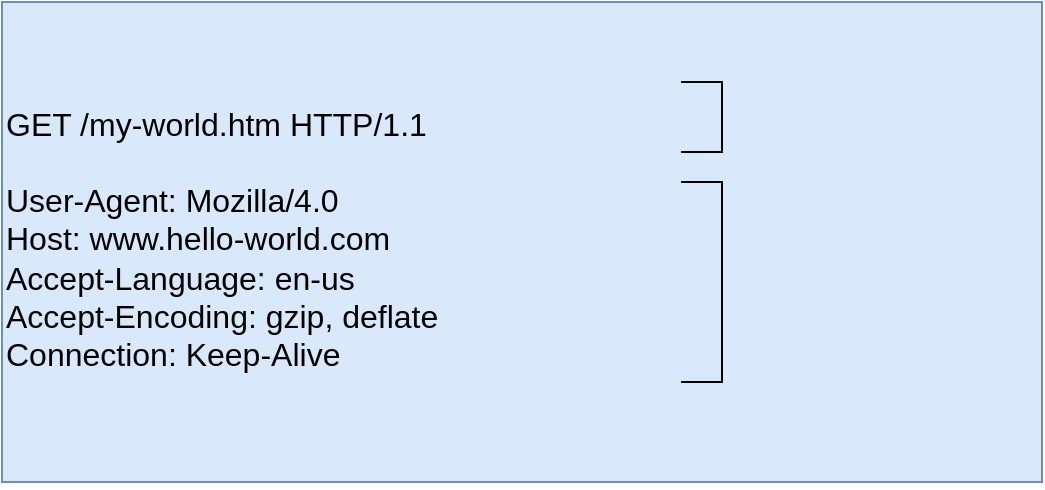 <mxfile version="24.8.3">
  <diagram name="Page-1" id="3E2Mn6jG2lz_rTR2BD8z">
    <mxGraphModel dx="1050" dy="522" grid="1" gridSize="10" guides="1" tooltips="1" connect="1" arrows="1" fold="1" page="1" pageScale="1" pageWidth="850" pageHeight="1100" math="0" shadow="0">
      <root>
        <mxCell id="0" />
        <mxCell id="1" parent="0" />
        <mxCell id="e3Oi-DyHzb2r_Gkh5HOm-1" value="" style="rounded=0;whiteSpace=wrap;html=1;fillColor=#dae8fc;strokeColor=#6c8ebf;align=left;" vertex="1" parent="1">
          <mxGeometry x="140" y="130" width="520" height="240" as="geometry" />
        </mxCell>
        <mxCell id="e3Oi-DyHzb2r_Gkh5HOm-2" value="&lt;h1 style=&quot;margin-top: 0px;&quot;&gt;&lt;br&gt;&lt;/h1&gt;&lt;div&gt;&lt;font size=&quot;3&quot;&gt;GET /my-world.htm HTTP/1.1&lt;/font&gt;&lt;/div&gt;&lt;div&gt;&lt;font size=&quot;3&quot;&gt;&lt;br&gt;&lt;/font&gt;&lt;/div&gt;&lt;div&gt;&lt;font size=&quot;3&quot;&gt;User-Agent: Mozilla/4.0&amp;nbsp;&lt;/font&gt;&lt;/div&gt;&lt;div&gt;&lt;font size=&quot;3&quot;&gt;Host: www.hello-world.com&lt;/font&gt;&lt;/div&gt;&lt;div&gt;&lt;font size=&quot;3&quot;&gt;Accept-Language: en-us&lt;/font&gt;&lt;/div&gt;&lt;div&gt;&lt;font size=&quot;3&quot;&gt;Accept-Encoding: gzip, deflate&lt;/font&gt;&lt;/div&gt;&lt;div&gt;&lt;font size=&quot;3&quot;&gt;Connection: Keep-Alive&lt;/font&gt;&lt;/div&gt;" style="text;html=1;whiteSpace=wrap;overflow=hidden;rounded=0;" vertex="1" parent="1">
          <mxGeometry x="140" y="130" width="520" height="240" as="geometry" />
        </mxCell>
        <mxCell id="e3Oi-DyHzb2r_Gkh5HOm-4" value="" style="shape=partialRectangle;whiteSpace=wrap;html=1;bottom=1;right=1;left=1;top=0;fillColor=none;routingCenterX=-0.5;rotation=-90;" vertex="1" parent="1">
          <mxGeometry x="440" y="260" width="100" height="20" as="geometry" />
        </mxCell>
        <mxCell id="e3Oi-DyHzb2r_Gkh5HOm-5" value="" style="shape=partialRectangle;whiteSpace=wrap;html=1;bottom=1;right=1;left=1;top=0;fillColor=none;routingCenterX=-0.5;rotation=-90;" vertex="1" parent="1">
          <mxGeometry x="472.5" y="177.5" width="35" height="20" as="geometry" />
        </mxCell>
      </root>
    </mxGraphModel>
  </diagram>
</mxfile>
